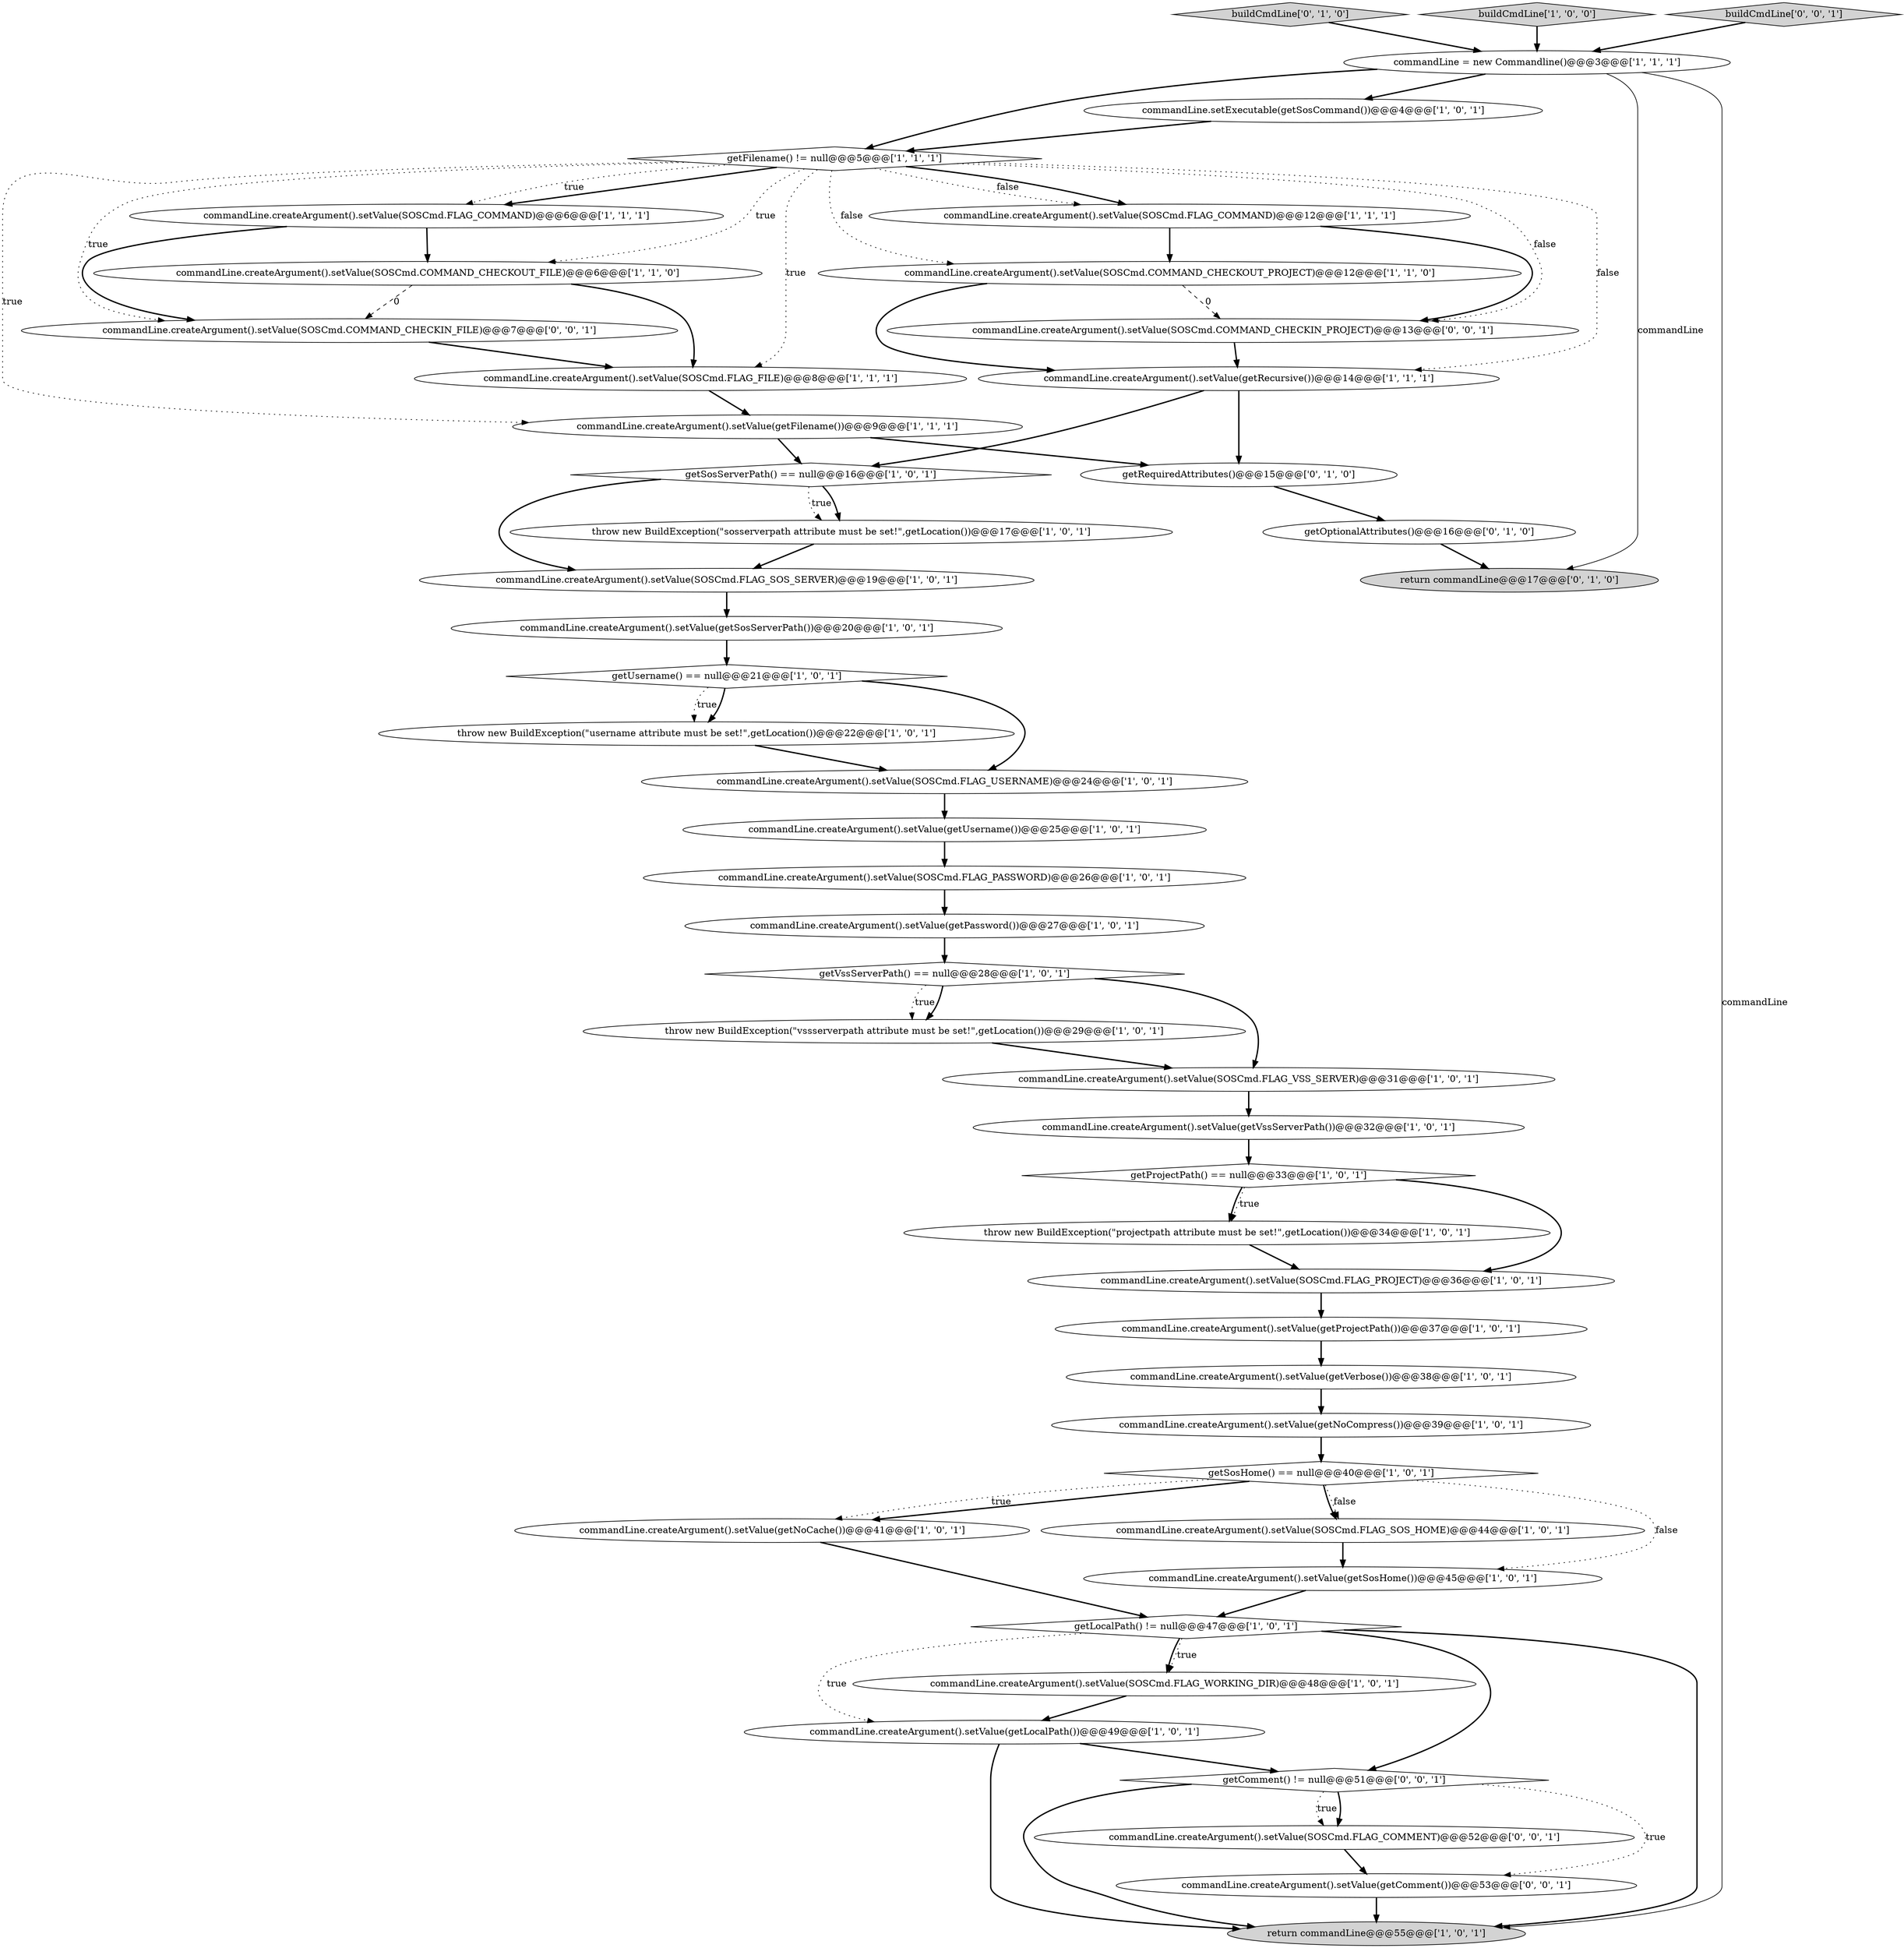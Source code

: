 digraph {
8 [style = filled, label = "commandLine.createArgument().setValue(SOSCmd.FLAG_COMMAND)@@@6@@@['1', '1', '1']", fillcolor = white, shape = ellipse image = "AAA0AAABBB1BBB"];
31 [style = filled, label = "commandLine.createArgument().setValue(SOSCmd.COMMAND_CHECKOUT_FILE)@@@6@@@['1', '1', '0']", fillcolor = white, shape = ellipse image = "AAA0AAABBB1BBB"];
0 [style = filled, label = "commandLine.createArgument().setValue(SOSCmd.COMMAND_CHECKOUT_PROJECT)@@@12@@@['1', '1', '0']", fillcolor = white, shape = ellipse image = "AAA0AAABBB1BBB"];
13 [style = filled, label = "commandLine.createArgument().setValue(getVerbose())@@@38@@@['1', '0', '1']", fillcolor = white, shape = ellipse image = "AAA0AAABBB1BBB"];
15 [style = filled, label = "commandLine.createArgument().setValue(SOSCmd.FLAG_USERNAME)@@@24@@@['1', '0', '1']", fillcolor = white, shape = ellipse image = "AAA0AAABBB1BBB"];
44 [style = filled, label = "commandLine.createArgument().setValue(SOSCmd.COMMAND_CHECKIN_PROJECT)@@@13@@@['0', '0', '1']", fillcolor = white, shape = ellipse image = "AAA0AAABBB3BBB"];
41 [style = filled, label = "getRequiredAttributes()@@@15@@@['0', '1', '0']", fillcolor = white, shape = ellipse image = "AAA0AAABBB2BBB"];
2 [style = filled, label = "commandLine.createArgument().setValue(getLocalPath())@@@49@@@['1', '0', '1']", fillcolor = white, shape = ellipse image = "AAA0AAABBB1BBB"];
26 [style = filled, label = "commandLine.createArgument().setValue(SOSCmd.FLAG_PASSWORD)@@@26@@@['1', '0', '1']", fillcolor = white, shape = ellipse image = "AAA0AAABBB1BBB"];
11 [style = filled, label = "commandLine.setExecutable(getSosCommand())@@@4@@@['1', '0', '1']", fillcolor = white, shape = ellipse image = "AAA0AAABBB1BBB"];
42 [style = filled, label = "buildCmdLine['0', '1', '0']", fillcolor = lightgray, shape = diamond image = "AAA0AAABBB2BBB"];
4 [style = filled, label = "commandLine.createArgument().setValue(getNoCache())@@@41@@@['1', '0', '1']", fillcolor = white, shape = ellipse image = "AAA0AAABBB1BBB"];
45 [style = filled, label = "commandLine.createArgument().setValue(SOSCmd.FLAG_COMMENT)@@@52@@@['0', '0', '1']", fillcolor = white, shape = ellipse image = "AAA0AAABBB3BBB"];
21 [style = filled, label = "commandLine.createArgument().setValue(getUsername())@@@25@@@['1', '0', '1']", fillcolor = white, shape = ellipse image = "AAA0AAABBB1BBB"];
7 [style = filled, label = "commandLine = new Commandline()@@@3@@@['1', '1', '1']", fillcolor = white, shape = ellipse image = "AAA0AAABBB1BBB"];
23 [style = filled, label = "commandLine.createArgument().setValue(SOSCmd.FLAG_VSS_SERVER)@@@31@@@['1', '0', '1']", fillcolor = white, shape = ellipse image = "AAA0AAABBB1BBB"];
20 [style = filled, label = "commandLine.createArgument().setValue(SOSCmd.FLAG_FILE)@@@8@@@['1', '1', '1']", fillcolor = white, shape = ellipse image = "AAA0AAABBB1BBB"];
38 [style = filled, label = "commandLine.createArgument().setValue(getSosHome())@@@45@@@['1', '0', '1']", fillcolor = white, shape = ellipse image = "AAA0AAABBB1BBB"];
25 [style = filled, label = "commandLine.createArgument().setValue(getSosServerPath())@@@20@@@['1', '0', '1']", fillcolor = white, shape = ellipse image = "AAA0AAABBB1BBB"];
33 [style = filled, label = "throw new BuildException(\"sosserverpath attribute must be set!\",getLocation())@@@17@@@['1', '0', '1']", fillcolor = white, shape = ellipse image = "AAA0AAABBB1BBB"];
14 [style = filled, label = "commandLine.createArgument().setValue(SOSCmd.FLAG_COMMAND)@@@12@@@['1', '1', '1']", fillcolor = white, shape = ellipse image = "AAA0AAABBB1BBB"];
34 [style = filled, label = "commandLine.createArgument().setValue(SOSCmd.FLAG_PROJECT)@@@36@@@['1', '0', '1']", fillcolor = white, shape = ellipse image = "AAA0AAABBB1BBB"];
29 [style = filled, label = "commandLine.createArgument().setValue(SOSCmd.FLAG_SOS_SERVER)@@@19@@@['1', '0', '1']", fillcolor = white, shape = ellipse image = "AAA0AAABBB1BBB"];
39 [style = filled, label = "return commandLine@@@17@@@['0', '1', '0']", fillcolor = lightgray, shape = ellipse image = "AAA0AAABBB2BBB"];
28 [style = filled, label = "throw new BuildException(\"projectpath attribute must be set!\",getLocation())@@@34@@@['1', '0', '1']", fillcolor = white, shape = ellipse image = "AAA0AAABBB1BBB"];
40 [style = filled, label = "getOptionalAttributes()@@@16@@@['0', '1', '0']", fillcolor = white, shape = ellipse image = "AAA0AAABBB2BBB"];
47 [style = filled, label = "getComment() != null@@@51@@@['0', '0', '1']", fillcolor = white, shape = diamond image = "AAA0AAABBB3BBB"];
16 [style = filled, label = "commandLine.createArgument().setValue(SOSCmd.FLAG_SOS_HOME)@@@44@@@['1', '0', '1']", fillcolor = white, shape = ellipse image = "AAA0AAABBB1BBB"];
24 [style = filled, label = "commandLine.createArgument().setValue(getRecursive())@@@14@@@['1', '1', '1']", fillcolor = white, shape = ellipse image = "AAA0AAABBB1BBB"];
46 [style = filled, label = "commandLine.createArgument().setValue(SOSCmd.COMMAND_CHECKIN_FILE)@@@7@@@['0', '0', '1']", fillcolor = white, shape = ellipse image = "AAA0AAABBB3BBB"];
9 [style = filled, label = "buildCmdLine['1', '0', '0']", fillcolor = lightgray, shape = diamond image = "AAA0AAABBB1BBB"];
1 [style = filled, label = "commandLine.createArgument().setValue(getVssServerPath())@@@32@@@['1', '0', '1']", fillcolor = white, shape = ellipse image = "AAA0AAABBB1BBB"];
37 [style = filled, label = "throw new BuildException(\"vssserverpath attribute must be set!\",getLocation())@@@29@@@['1', '0', '1']", fillcolor = white, shape = ellipse image = "AAA0AAABBB1BBB"];
10 [style = filled, label = "getLocalPath() != null@@@47@@@['1', '0', '1']", fillcolor = white, shape = diamond image = "AAA0AAABBB1BBB"];
43 [style = filled, label = "commandLine.createArgument().setValue(getComment())@@@53@@@['0', '0', '1']", fillcolor = white, shape = ellipse image = "AAA0AAABBB3BBB"];
27 [style = filled, label = "getProjectPath() == null@@@33@@@['1', '0', '1']", fillcolor = white, shape = diamond image = "AAA0AAABBB1BBB"];
12 [style = filled, label = "commandLine.createArgument().setValue(getPassword())@@@27@@@['1', '0', '1']", fillcolor = white, shape = ellipse image = "AAA0AAABBB1BBB"];
35 [style = filled, label = "commandLine.createArgument().setValue(getProjectPath())@@@37@@@['1', '0', '1']", fillcolor = white, shape = ellipse image = "AAA0AAABBB1BBB"];
22 [style = filled, label = "commandLine.createArgument().setValue(getFilename())@@@9@@@['1', '1', '1']", fillcolor = white, shape = ellipse image = "AAA0AAABBB1BBB"];
30 [style = filled, label = "return commandLine@@@55@@@['1', '0', '1']", fillcolor = lightgray, shape = ellipse image = "AAA0AAABBB1BBB"];
17 [style = filled, label = "throw new BuildException(\"username attribute must be set!\",getLocation())@@@22@@@['1', '0', '1']", fillcolor = white, shape = ellipse image = "AAA0AAABBB1BBB"];
5 [style = filled, label = "commandLine.createArgument().setValue(SOSCmd.FLAG_WORKING_DIR)@@@48@@@['1', '0', '1']", fillcolor = white, shape = ellipse image = "AAA0AAABBB1BBB"];
19 [style = filled, label = "getVssServerPath() == null@@@28@@@['1', '0', '1']", fillcolor = white, shape = diamond image = "AAA0AAABBB1BBB"];
36 [style = filled, label = "getFilename() != null@@@5@@@['1', '1', '1']", fillcolor = white, shape = diamond image = "AAA0AAABBB1BBB"];
3 [style = filled, label = "getSosHome() == null@@@40@@@['1', '0', '1']", fillcolor = white, shape = diamond image = "AAA0AAABBB1BBB"];
32 [style = filled, label = "getUsername() == null@@@21@@@['1', '0', '1']", fillcolor = white, shape = diamond image = "AAA0AAABBB1BBB"];
48 [style = filled, label = "buildCmdLine['0', '0', '1']", fillcolor = lightgray, shape = diamond image = "AAA0AAABBB3BBB"];
6 [style = filled, label = "getSosServerPath() == null@@@16@@@['1', '0', '1']", fillcolor = white, shape = diamond image = "AAA0AAABBB1BBB"];
18 [style = filled, label = "commandLine.createArgument().setValue(getNoCompress())@@@39@@@['1', '0', '1']", fillcolor = white, shape = ellipse image = "AAA0AAABBB1BBB"];
36->8 [style = dotted, label="true"];
18->3 [style = bold, label=""];
15->21 [style = bold, label=""];
0->44 [style = dashed, label="0"];
27->28 [style = bold, label=""];
1->27 [style = bold, label=""];
3->16 [style = bold, label=""];
9->7 [style = bold, label=""];
3->4 [style = bold, label=""];
11->36 [style = bold, label=""];
6->29 [style = bold, label=""];
36->20 [style = dotted, label="true"];
3->38 [style = dotted, label="false"];
21->26 [style = bold, label=""];
26->12 [style = bold, label=""];
45->43 [style = bold, label=""];
0->24 [style = bold, label=""];
32->17 [style = dotted, label="true"];
31->20 [style = bold, label=""];
36->0 [style = dotted, label="false"];
36->44 [style = dotted, label="false"];
7->11 [style = bold, label=""];
7->39 [style = solid, label="commandLine"];
22->41 [style = bold, label=""];
19->37 [style = dotted, label="true"];
36->14 [style = bold, label=""];
36->31 [style = dotted, label="true"];
19->37 [style = bold, label=""];
33->29 [style = bold, label=""];
47->43 [style = dotted, label="true"];
31->46 [style = dashed, label="0"];
36->24 [style = dotted, label="false"];
17->15 [style = bold, label=""];
46->20 [style = bold, label=""];
42->7 [style = bold, label=""];
34->35 [style = bold, label=""];
6->33 [style = dotted, label="true"];
32->17 [style = bold, label=""];
13->18 [style = bold, label=""];
22->6 [style = bold, label=""];
36->46 [style = dotted, label="true"];
4->10 [style = bold, label=""];
8->31 [style = bold, label=""];
36->22 [style = dotted, label="true"];
24->41 [style = bold, label=""];
27->34 [style = bold, label=""];
40->39 [style = bold, label=""];
10->5 [style = bold, label=""];
41->40 [style = bold, label=""];
10->2 [style = dotted, label="true"];
6->33 [style = bold, label=""];
36->8 [style = bold, label=""];
48->7 [style = bold, label=""];
47->45 [style = bold, label=""];
44->24 [style = bold, label=""];
36->14 [style = dotted, label="false"];
3->16 [style = dotted, label="false"];
10->30 [style = bold, label=""];
2->47 [style = bold, label=""];
7->36 [style = bold, label=""];
28->34 [style = bold, label=""];
38->10 [style = bold, label=""];
47->45 [style = dotted, label="true"];
25->32 [style = bold, label=""];
3->4 [style = dotted, label="true"];
29->25 [style = bold, label=""];
37->23 [style = bold, label=""];
10->5 [style = dotted, label="true"];
14->44 [style = bold, label=""];
43->30 [style = bold, label=""];
20->22 [style = bold, label=""];
47->30 [style = bold, label=""];
27->28 [style = dotted, label="true"];
5->2 [style = bold, label=""];
8->46 [style = bold, label=""];
14->0 [style = bold, label=""];
19->23 [style = bold, label=""];
32->15 [style = bold, label=""];
10->47 [style = bold, label=""];
23->1 [style = bold, label=""];
7->30 [style = solid, label="commandLine"];
12->19 [style = bold, label=""];
35->13 [style = bold, label=""];
24->6 [style = bold, label=""];
2->30 [style = bold, label=""];
16->38 [style = bold, label=""];
}
